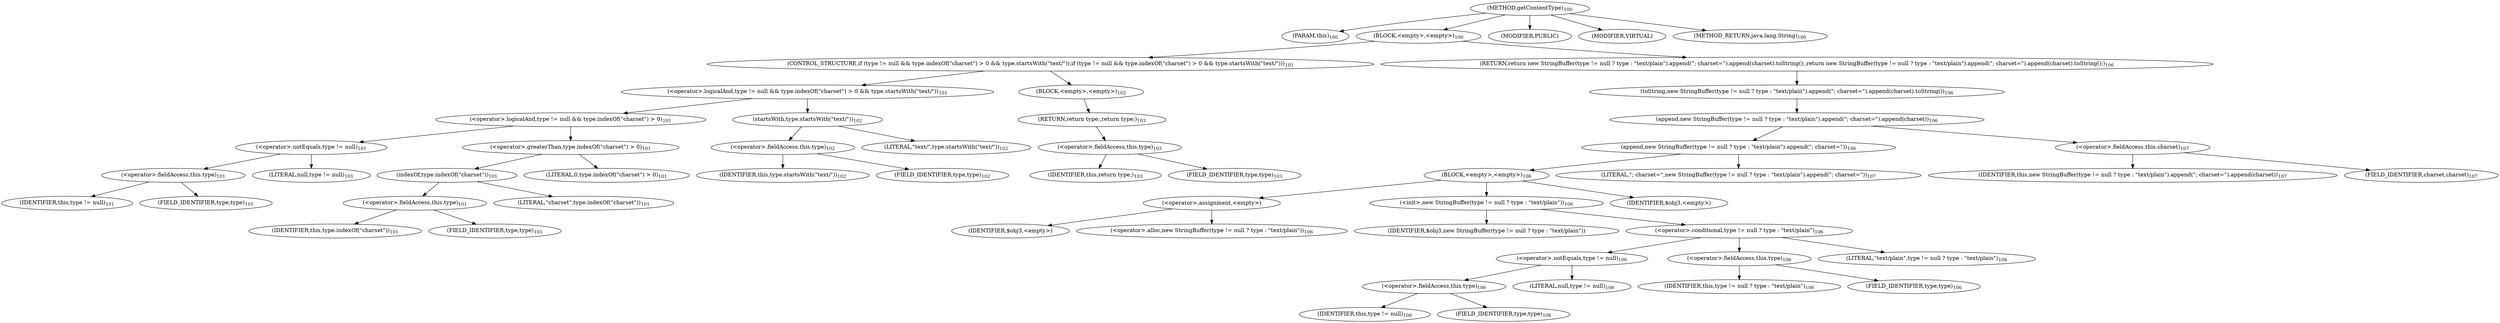 digraph "getContentType" {  
"203" [label = <(METHOD,getContentType)<SUB>100</SUB>> ]
"204" [label = <(PARAM,this)<SUB>100</SUB>> ]
"205" [label = <(BLOCK,&lt;empty&gt;,&lt;empty&gt;)<SUB>100</SUB>> ]
"206" [label = <(CONTROL_STRUCTURE,if (type != null &amp;&amp; type.indexOf(&quot;charset&quot;) &gt; 0 &amp;&amp; type.startsWith(&quot;text/&quot;)),if (type != null &amp;&amp; type.indexOf(&quot;charset&quot;) &gt; 0 &amp;&amp; type.startsWith(&quot;text/&quot;)))<SUB>101</SUB>> ]
"207" [label = <(&lt;operator&gt;.logicalAnd,type != null &amp;&amp; type.indexOf(&quot;charset&quot;) &gt; 0 &amp;&amp; type.startsWith(&quot;text/&quot;))<SUB>101</SUB>> ]
"208" [label = <(&lt;operator&gt;.logicalAnd,type != null &amp;&amp; type.indexOf(&quot;charset&quot;) &gt; 0)<SUB>101</SUB>> ]
"209" [label = <(&lt;operator&gt;.notEquals,type != null)<SUB>101</SUB>> ]
"210" [label = <(&lt;operator&gt;.fieldAccess,this.type)<SUB>101</SUB>> ]
"211" [label = <(IDENTIFIER,this,type != null)<SUB>101</SUB>> ]
"212" [label = <(FIELD_IDENTIFIER,type,type)<SUB>101</SUB>> ]
"213" [label = <(LITERAL,null,type != null)<SUB>101</SUB>> ]
"214" [label = <(&lt;operator&gt;.greaterThan,type.indexOf(&quot;charset&quot;) &gt; 0)<SUB>101</SUB>> ]
"215" [label = <(indexOf,type.indexOf(&quot;charset&quot;))<SUB>101</SUB>> ]
"216" [label = <(&lt;operator&gt;.fieldAccess,this.type)<SUB>101</SUB>> ]
"217" [label = <(IDENTIFIER,this,type.indexOf(&quot;charset&quot;))<SUB>101</SUB>> ]
"218" [label = <(FIELD_IDENTIFIER,type,type)<SUB>101</SUB>> ]
"219" [label = <(LITERAL,&quot;charset&quot;,type.indexOf(&quot;charset&quot;))<SUB>101</SUB>> ]
"220" [label = <(LITERAL,0,type.indexOf(&quot;charset&quot;) &gt; 0)<SUB>101</SUB>> ]
"221" [label = <(startsWith,type.startsWith(&quot;text/&quot;))<SUB>102</SUB>> ]
"222" [label = <(&lt;operator&gt;.fieldAccess,this.type)<SUB>102</SUB>> ]
"223" [label = <(IDENTIFIER,this,type.startsWith(&quot;text/&quot;))<SUB>102</SUB>> ]
"224" [label = <(FIELD_IDENTIFIER,type,type)<SUB>102</SUB>> ]
"225" [label = <(LITERAL,&quot;text/&quot;,type.startsWith(&quot;text/&quot;))<SUB>102</SUB>> ]
"226" [label = <(BLOCK,&lt;empty&gt;,&lt;empty&gt;)<SUB>102</SUB>> ]
"227" [label = <(RETURN,return type;,return type;)<SUB>103</SUB>> ]
"228" [label = <(&lt;operator&gt;.fieldAccess,this.type)<SUB>103</SUB>> ]
"229" [label = <(IDENTIFIER,this,return type;)<SUB>103</SUB>> ]
"230" [label = <(FIELD_IDENTIFIER,type,type)<SUB>103</SUB>> ]
"231" [label = <(RETURN,return new StringBuffer(type != null ? type : &quot;text/plain&quot;).append(&quot;; charset=&quot;).append(charset).toString();,return new StringBuffer(type != null ? type : &quot;text/plain&quot;).append(&quot;; charset=&quot;).append(charset).toString();)<SUB>106</SUB>> ]
"232" [label = <(toString,new StringBuffer(type != null ? type : &quot;text/plain&quot;).append(&quot;; charset=&quot;).append(charset).toString())<SUB>106</SUB>> ]
"233" [label = <(append,new StringBuffer(type != null ? type : &quot;text/plain&quot;).append(&quot;; charset=&quot;).append(charset))<SUB>106</SUB>> ]
"234" [label = <(append,new StringBuffer(type != null ? type : &quot;text/plain&quot;).append(&quot;; charset=&quot;))<SUB>106</SUB>> ]
"235" [label = <(BLOCK,&lt;empty&gt;,&lt;empty&gt;)<SUB>106</SUB>> ]
"236" [label = <(&lt;operator&gt;.assignment,&lt;empty&gt;)> ]
"237" [label = <(IDENTIFIER,$obj3,&lt;empty&gt;)> ]
"238" [label = <(&lt;operator&gt;.alloc,new StringBuffer(type != null ? type : &quot;text/plain&quot;))<SUB>106</SUB>> ]
"239" [label = <(&lt;init&gt;,new StringBuffer(type != null ? type : &quot;text/plain&quot;))<SUB>106</SUB>> ]
"240" [label = <(IDENTIFIER,$obj3,new StringBuffer(type != null ? type : &quot;text/plain&quot;))> ]
"241" [label = <(&lt;operator&gt;.conditional,type != null ? type : &quot;text/plain&quot;)<SUB>106</SUB>> ]
"242" [label = <(&lt;operator&gt;.notEquals,type != null)<SUB>106</SUB>> ]
"243" [label = <(&lt;operator&gt;.fieldAccess,this.type)<SUB>106</SUB>> ]
"244" [label = <(IDENTIFIER,this,type != null)<SUB>106</SUB>> ]
"245" [label = <(FIELD_IDENTIFIER,type,type)<SUB>106</SUB>> ]
"246" [label = <(LITERAL,null,type != null)<SUB>106</SUB>> ]
"247" [label = <(&lt;operator&gt;.fieldAccess,this.type)<SUB>106</SUB>> ]
"248" [label = <(IDENTIFIER,this,type != null ? type : &quot;text/plain&quot;)<SUB>106</SUB>> ]
"249" [label = <(FIELD_IDENTIFIER,type,type)<SUB>106</SUB>> ]
"250" [label = <(LITERAL,&quot;text/plain&quot;,type != null ? type : &quot;text/plain&quot;)<SUB>106</SUB>> ]
"251" [label = <(IDENTIFIER,$obj3,&lt;empty&gt;)> ]
"252" [label = <(LITERAL,&quot;; charset=&quot;,new StringBuffer(type != null ? type : &quot;text/plain&quot;).append(&quot;; charset=&quot;))<SUB>107</SUB>> ]
"253" [label = <(&lt;operator&gt;.fieldAccess,this.charset)<SUB>107</SUB>> ]
"254" [label = <(IDENTIFIER,this,new StringBuffer(type != null ? type : &quot;text/plain&quot;).append(&quot;; charset=&quot;).append(charset))<SUB>107</SUB>> ]
"255" [label = <(FIELD_IDENTIFIER,charset,charset)<SUB>107</SUB>> ]
"256" [label = <(MODIFIER,PUBLIC)> ]
"257" [label = <(MODIFIER,VIRTUAL)> ]
"258" [label = <(METHOD_RETURN,java.lang.String)<SUB>100</SUB>> ]
  "203" -> "204" 
  "203" -> "205" 
  "203" -> "256" 
  "203" -> "257" 
  "203" -> "258" 
  "205" -> "206" 
  "205" -> "231" 
  "206" -> "207" 
  "206" -> "226" 
  "207" -> "208" 
  "207" -> "221" 
  "208" -> "209" 
  "208" -> "214" 
  "209" -> "210" 
  "209" -> "213" 
  "210" -> "211" 
  "210" -> "212" 
  "214" -> "215" 
  "214" -> "220" 
  "215" -> "216" 
  "215" -> "219" 
  "216" -> "217" 
  "216" -> "218" 
  "221" -> "222" 
  "221" -> "225" 
  "222" -> "223" 
  "222" -> "224" 
  "226" -> "227" 
  "227" -> "228" 
  "228" -> "229" 
  "228" -> "230" 
  "231" -> "232" 
  "232" -> "233" 
  "233" -> "234" 
  "233" -> "253" 
  "234" -> "235" 
  "234" -> "252" 
  "235" -> "236" 
  "235" -> "239" 
  "235" -> "251" 
  "236" -> "237" 
  "236" -> "238" 
  "239" -> "240" 
  "239" -> "241" 
  "241" -> "242" 
  "241" -> "247" 
  "241" -> "250" 
  "242" -> "243" 
  "242" -> "246" 
  "243" -> "244" 
  "243" -> "245" 
  "247" -> "248" 
  "247" -> "249" 
  "253" -> "254" 
  "253" -> "255" 
}
